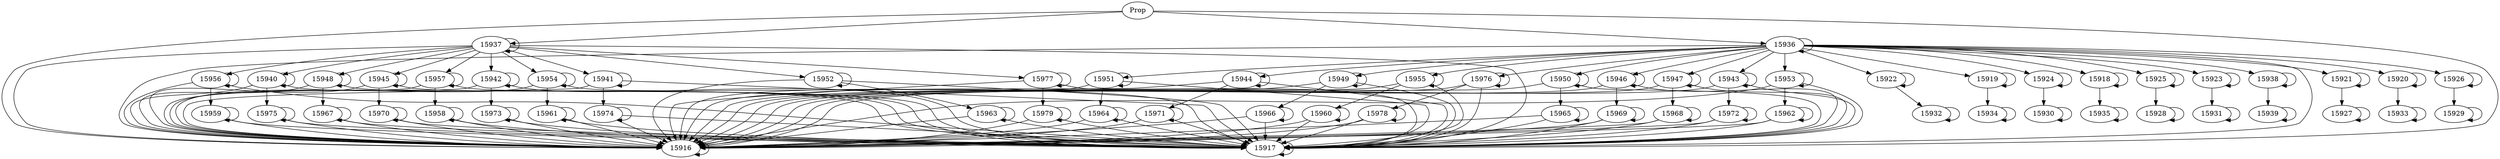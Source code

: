 // Induction Graph of ./tests/6s421rb083
digraph{
  Prop -> 15916
  Prop -> 15937
  Prop -> 15936
  Prop -> 15917
  15916 -> 15916
  15937 -> 15948
  15937 -> 15945
  15937 -> 15941
  15937 -> 15977
  15937 -> 15917
  15937 -> 15954
  15937 -> 15956
  15937 -> 15942
  15937 -> 15937
  15937 -> 15940
  15937 -> 15952
  15937 -> 15916
  15937 -> 15957
  15936 -> 15943
  15936 -> 15918
  15936 -> 15953
  15936 -> 15951
  15936 -> 15925
  15936 -> 15923
  15936 -> 15944
  15936 -> 15949
  15936 -> 15955
  15936 -> 15976
  15936 -> 15938
  15936 -> 15917
  15936 -> 15921
  15936 -> 15920
  15936 -> 15936
  15936 -> 15950
  15936 -> 15946
  15936 -> 15926
  15936 -> 15922
  15936 -> 15919
  15936 -> 15924
  15936 -> 15916
  15936 -> 15947
  15917 -> 15917
  15948 -> 15916
  15948 -> 15967
  15948 -> 15948
  15948 -> 15917
  15945 -> 15970
  15945 -> 15917
  15945 -> 15916
  15945 -> 15945
  15941 -> 15974
  15941 -> 15916
  15941 -> 15941
  15941 -> 15917
  15977 -> 15916
  15977 -> 15977
  15977 -> 15917
  15977 -> 15979
  15954 -> 15917
  15954 -> 15916
  15954 -> 15961
  15954 -> 15954
  15956 -> 15959
  15956 -> 15916
  15956 -> 15956
  15956 -> 15917
  15942 -> 15916
  15942 -> 15917
  15942 -> 15942
  15942 -> 15973
  15940 -> 15916
  15940 -> 15940
  15940 -> 15917
  15940 -> 15975
  15952 -> 15916
  15952 -> 15952
  15952 -> 15917
  15952 -> 15963
  15957 -> 15916
  15957 -> 15957
  15957 -> 15958
  15957 -> 15917
  15943 -> 15916
  15943 -> 15943
  15943 -> 15972
  15943 -> 15917
  15918 -> 15935
  15918 -> 15918
  15953 -> 15953
  15953 -> 15916
  15953 -> 15962
  15953 -> 15917
  15951 -> 15951
  15951 -> 15917
  15951 -> 15916
  15951 -> 15964
  15925 -> 15928
  15925 -> 15925
  15923 -> 15923
  15923 -> 15931
  15944 -> 15971
  15944 -> 15944
  15944 -> 15917
  15944 -> 15916
  15949 -> 15966
  15949 -> 15949
  15949 -> 15917
  15949 -> 15916
  15955 -> 15916
  15955 -> 15955
  15955 -> 15917
  15955 -> 15960
  15976 -> 15916
  15976 -> 15976
  15976 -> 15917
  15976 -> 15978
  15938 -> 15939
  15938 -> 15938
  15921 -> 15921
  15921 -> 15927
  15920 -> 15933
  15920 -> 15920
  15950 -> 15916
  15950 -> 15950
  15950 -> 15965
  15950 -> 15917
  15946 -> 15916
  15946 -> 15969
  15946 -> 15946
  15946 -> 15917
  15926 -> 15929
  15926 -> 15926
  15922 -> 15932
  15922 -> 15922
  15919 -> 15934
  15919 -> 15919
  15924 -> 15924
  15924 -> 15930
  15947 -> 15917
  15947 -> 15968
  15947 -> 15947
  15947 -> 15916
  15967 -> 15916
  15967 -> 15967
  15967 -> 15917
  15970 -> 15970
  15970 -> 15917
  15970 -> 15916
  15974 -> 15974
  15974 -> 15916
  15974 -> 15917
  15979 -> 15916
  15979 -> 15917
  15979 -> 15979
  15961 -> 15917
  15961 -> 15916
  15961 -> 15961
  15959 -> 15959
  15959 -> 15917
  15959 -> 15916
  15973 -> 15916
  15973 -> 15917
  15973 -> 15973
  15975 -> 15916
  15975 -> 15917
  15975 -> 15975
  15963 -> 15963
  15963 -> 15917
  15963 -> 15916
  15958 -> 15917
  15958 -> 15916
  15958 -> 15958
  15972 -> 15916
  15972 -> 15972
  15972 -> 15917
  15935 -> 15935
  15962 -> 15916
  15962 -> 15962
  15962 -> 15917
  15964 -> 15916
  15964 -> 15917
  15964 -> 15964
  15928 -> 15928
  15931 -> 15931
  15971 -> 15971
  15971 -> 15917
  15971 -> 15916
  15966 -> 15966
  15966 -> 15917
  15966 -> 15916
  15960 -> 15916
  15960 -> 15917
  15960 -> 15960
  15978 -> 15917
  15978 -> 15916
  15978 -> 15978
  15939 -> 15939
  15927 -> 15927
  15933 -> 15933
  15965 -> 15916
  15965 -> 15965
  15965 -> 15917
  15969 -> 15916
  15969 -> 15969
  15969 -> 15917
  15929 -> 15929
  15932 -> 15932
  15934 -> 15934
  15930 -> 15930
  15968 -> 15968
  15968 -> 15917
  15968 -> 15916
}